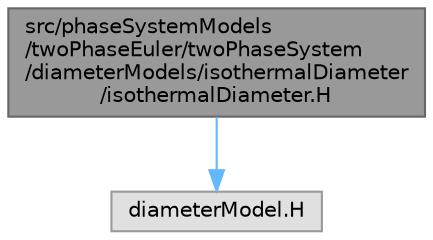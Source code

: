digraph "src/phaseSystemModels/twoPhaseEuler/twoPhaseSystem/diameterModels/isothermalDiameter/isothermalDiameter.H"
{
 // LATEX_PDF_SIZE
  bgcolor="transparent";
  edge [fontname=Helvetica,fontsize=10,labelfontname=Helvetica,labelfontsize=10];
  node [fontname=Helvetica,fontsize=10,shape=box,height=0.2,width=0.4];
  Node1 [id="Node000001",label="src/phaseSystemModels\l/twoPhaseEuler/twoPhaseSystem\l/diameterModels/isothermalDiameter\l/isothermalDiameter.H",height=0.2,width=0.4,color="gray40", fillcolor="grey60", style="filled", fontcolor="black",tooltip=" "];
  Node1 -> Node2 [id="edge1_Node000001_Node000002",color="steelblue1",style="solid",tooltip=" "];
  Node2 [id="Node000002",label="diameterModel.H",height=0.2,width=0.4,color="grey60", fillcolor="#E0E0E0", style="filled",tooltip=" "];
}
